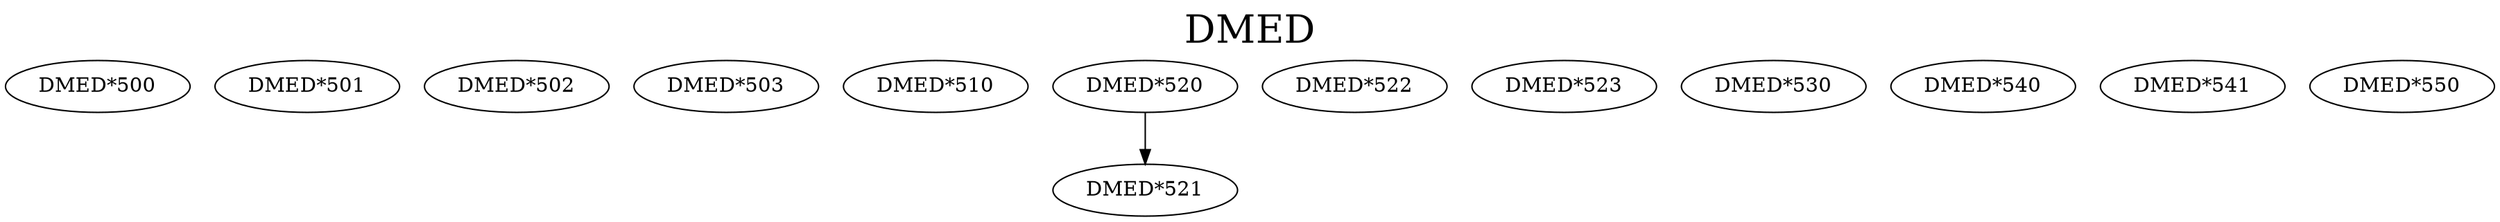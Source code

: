digraph DMED {
labelloc = "t";
label = "DMED"
fontsize = 27;
"DMED*500"
"DMED*501"
"DMED*502"
"DMED*503"
"DMED*510"
"DMED*520"
"DMED*520" -> "DMED*521" [style=solid]
"DMED*522"
"DMED*523"
"DMED*530"
"DMED*540"
"DMED*541"
"DMED*550"
}

